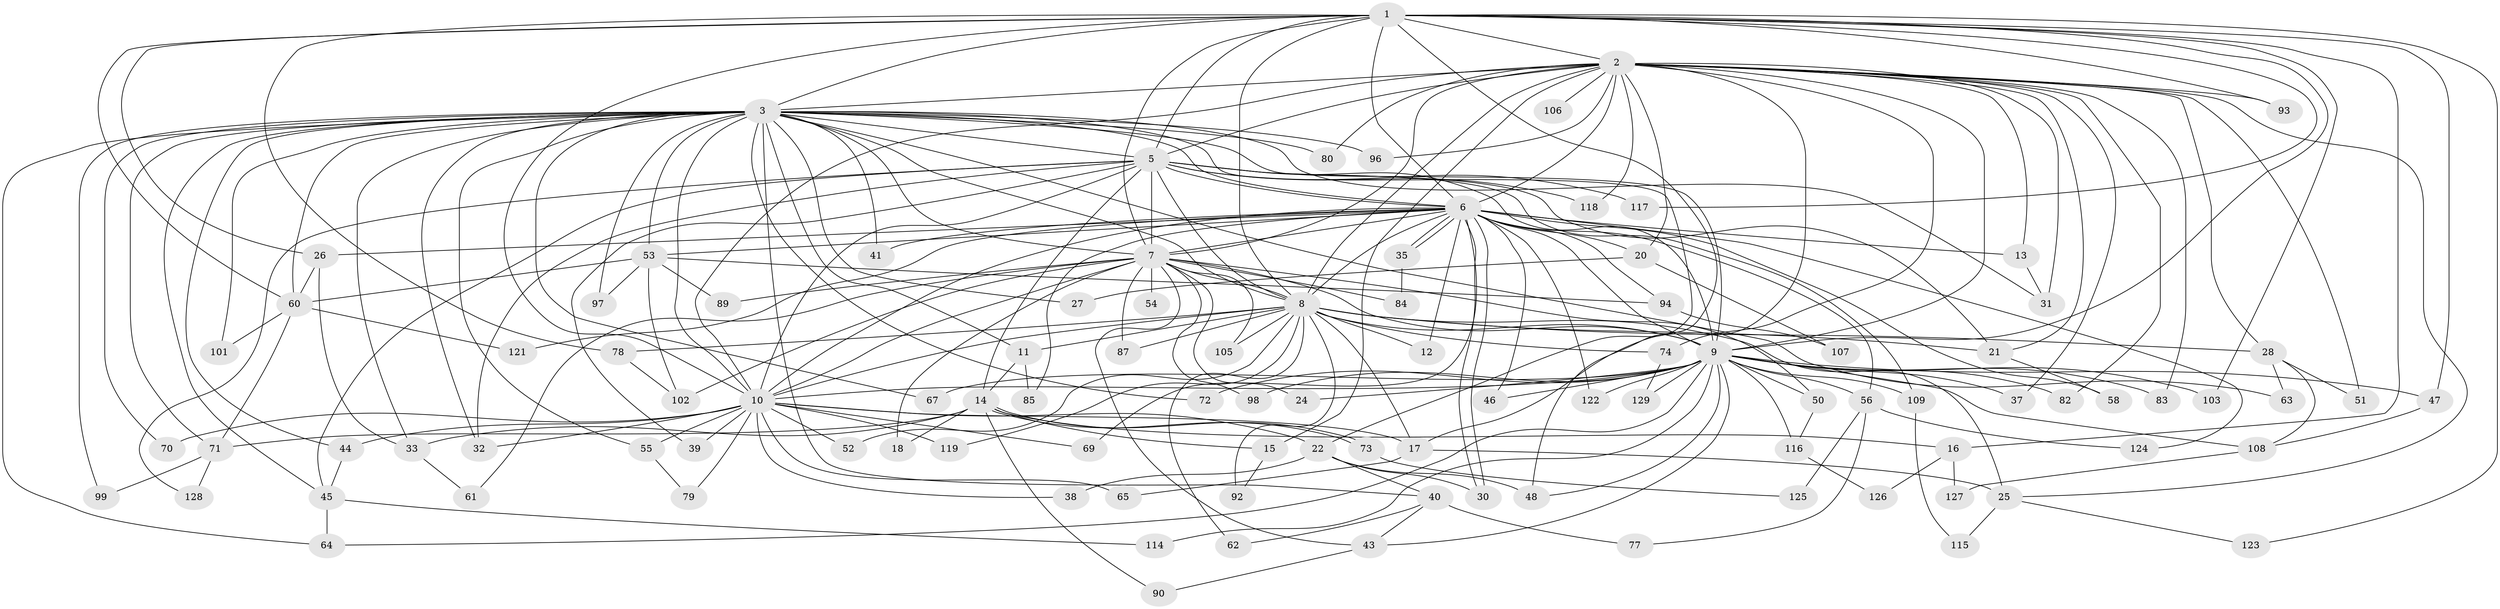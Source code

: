 // Generated by graph-tools (version 1.1) at 2025/23/03/03/25 07:23:43]
// undirected, 103 vertices, 238 edges
graph export_dot {
graph [start="1"]
  node [color=gray90,style=filled];
  1 [super="+104"];
  2 [super="+4"];
  3 [super="+57"];
  5 [super="+19"];
  6 [super="+88"];
  7 [super="+36"];
  8 [super="+68"];
  9 [super="+23"];
  10 [super="+100"];
  11;
  12;
  13 [super="+91"];
  14 [super="+75"];
  15;
  16;
  17 [super="+34"];
  18;
  20 [super="+111"];
  21 [super="+29"];
  22 [super="+81"];
  24;
  25 [super="+95"];
  26 [super="+120"];
  27;
  28 [super="+42"];
  30;
  31;
  32;
  33;
  35;
  37;
  38;
  39;
  40 [super="+49"];
  41;
  43;
  44;
  45 [super="+76"];
  46;
  47;
  48 [super="+66"];
  50;
  51;
  52;
  53 [super="+59"];
  54;
  55;
  56;
  58;
  60;
  61;
  62;
  63;
  64 [super="+113"];
  65;
  67;
  69;
  70;
  71 [super="+86"];
  72;
  73;
  74;
  77;
  78;
  79;
  80;
  82;
  83;
  84;
  85;
  87;
  89;
  90;
  92;
  93;
  94;
  96;
  97;
  98;
  99;
  101;
  102 [super="+110"];
  103;
  105;
  106;
  107;
  108 [super="+112"];
  109;
  114;
  115;
  116;
  117;
  118;
  119;
  121;
  122;
  123;
  124;
  125;
  126;
  127;
  128;
  129;
  1 -- 2 [weight=2];
  1 -- 3;
  1 -- 5;
  1 -- 6;
  1 -- 7;
  1 -- 8;
  1 -- 9;
  1 -- 10;
  1 -- 16;
  1 -- 26;
  1 -- 47;
  1 -- 48;
  1 -- 78;
  1 -- 93;
  1 -- 103;
  1 -- 123;
  1 -- 60;
  1 -- 117;
  2 -- 3 [weight=2];
  2 -- 5 [weight=3];
  2 -- 6 [weight=2];
  2 -- 7 [weight=2];
  2 -- 8 [weight=2];
  2 -- 9 [weight=2];
  2 -- 10 [weight=2];
  2 -- 13;
  2 -- 15;
  2 -- 28;
  2 -- 37;
  2 -- 51;
  2 -- 74;
  2 -- 80;
  2 -- 82;
  2 -- 106 [weight=2];
  2 -- 17;
  2 -- 83;
  2 -- 20 [weight=2];
  2 -- 93;
  2 -- 96;
  2 -- 31;
  2 -- 118;
  2 -- 25;
  2 -- 21;
  3 -- 5;
  3 -- 6;
  3 -- 7 [weight=2];
  3 -- 8;
  3 -- 9;
  3 -- 10;
  3 -- 11;
  3 -- 22;
  3 -- 27;
  3 -- 31;
  3 -- 32;
  3 -- 33;
  3 -- 40;
  3 -- 41;
  3 -- 44;
  3 -- 45;
  3 -- 53 [weight=2];
  3 -- 55;
  3 -- 60;
  3 -- 63;
  3 -- 70;
  3 -- 72;
  3 -- 80;
  3 -- 96;
  3 -- 99;
  3 -- 101;
  3 -- 97;
  3 -- 67;
  3 -- 71;
  3 -- 64;
  5 -- 6 [weight=2];
  5 -- 7;
  5 -- 8;
  5 -- 9;
  5 -- 10;
  5 -- 14;
  5 -- 21;
  5 -- 32;
  5 -- 39;
  5 -- 109;
  5 -- 117;
  5 -- 118;
  5 -- 128;
  5 -- 45;
  6 -- 7;
  6 -- 8;
  6 -- 9;
  6 -- 10;
  6 -- 12;
  6 -- 13;
  6 -- 20;
  6 -- 26;
  6 -- 30;
  6 -- 30;
  6 -- 35;
  6 -- 35;
  6 -- 41;
  6 -- 46;
  6 -- 53;
  6 -- 56;
  6 -- 58;
  6 -- 69;
  6 -- 85;
  6 -- 94;
  6 -- 121;
  6 -- 122;
  6 -- 124;
  7 -- 8;
  7 -- 9 [weight=2];
  7 -- 10;
  7 -- 18;
  7 -- 24;
  7 -- 43;
  7 -- 50;
  7 -- 54 [weight=2];
  7 -- 61;
  7 -- 84;
  7 -- 87;
  7 -- 89;
  7 -- 98;
  7 -- 102;
  7 -- 105;
  8 -- 9;
  8 -- 10 [weight=2];
  8 -- 11;
  8 -- 12;
  8 -- 21;
  8 -- 25;
  8 -- 28 [weight=2];
  8 -- 52;
  8 -- 62;
  8 -- 74;
  8 -- 78;
  8 -- 92;
  8 -- 105;
  8 -- 119;
  8 -- 87;
  8 -- 17;
  9 -- 10;
  9 -- 37;
  9 -- 43;
  9 -- 46;
  9 -- 56;
  9 -- 67;
  9 -- 72;
  9 -- 83;
  9 -- 98;
  9 -- 103;
  9 -- 109;
  9 -- 114;
  9 -- 116;
  9 -- 122;
  9 -- 64;
  9 -- 129;
  9 -- 108;
  9 -- 47;
  9 -- 50;
  9 -- 82;
  9 -- 24;
  9 -- 48;
  10 -- 17;
  10 -- 22;
  10 -- 38;
  10 -- 39;
  10 -- 44;
  10 -- 52;
  10 -- 55;
  10 -- 65;
  10 -- 69;
  10 -- 70;
  10 -- 79;
  10 -- 119;
  10 -- 32;
  11 -- 14;
  11 -- 85;
  13 -- 31;
  14 -- 15;
  14 -- 16;
  14 -- 18;
  14 -- 71;
  14 -- 73;
  14 -- 73;
  14 -- 90;
  14 -- 33;
  15 -- 92;
  16 -- 126;
  16 -- 127;
  17 -- 25;
  17 -- 65;
  20 -- 27;
  20 -- 107;
  21 -- 58;
  22 -- 38;
  22 -- 40;
  22 -- 48;
  22 -- 30;
  25 -- 123;
  25 -- 115;
  26 -- 33;
  26 -- 60;
  28 -- 51;
  28 -- 63;
  28 -- 108;
  33 -- 61;
  35 -- 84;
  40 -- 62;
  40 -- 77;
  40 -- 43;
  43 -- 90;
  44 -- 45;
  45 -- 64;
  45 -- 114;
  47 -- 108;
  50 -- 116;
  53 -- 60;
  53 -- 94;
  53 -- 97;
  53 -- 89;
  53 -- 102;
  55 -- 79;
  56 -- 77;
  56 -- 124;
  56 -- 125;
  60 -- 71;
  60 -- 101;
  60 -- 121;
  71 -- 128;
  71 -- 99;
  73 -- 125;
  74 -- 129;
  78 -- 102;
  94 -- 107;
  108 -- 127;
  109 -- 115;
  116 -- 126;
}
